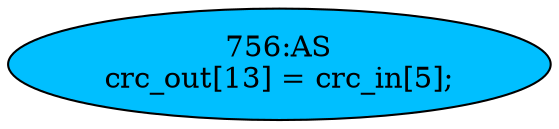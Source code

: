 strict digraph "" {
	node [label="\N"];
	"756:AS"	 [ast="<pyverilog.vparser.ast.Assign object at 0x7f0647e527d0>",
		def_var="['crc_out']",
		fillcolor=deepskyblue,
		label="756:AS
crc_out[13] = crc_in[5];",
		statements="[]",
		style=filled,
		typ=Assign,
		use_var="['crc_in']"];
}
